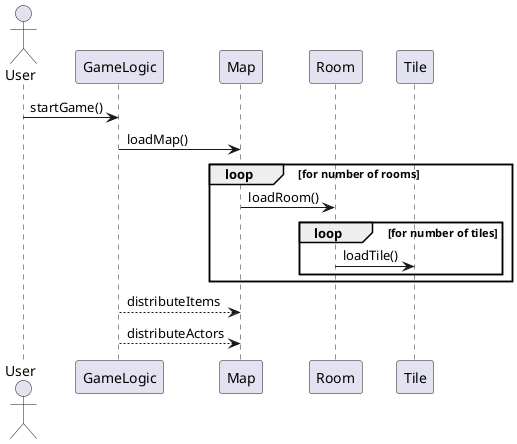 @startuml
actor User
participant "GameLogic" as GameLogic
participant "Map" as Map
participant "Room" as Room
participant "Tile" as Tile

User -> GameLogic: startGame()
GameLogic -> Map: loadMap()
loop for number of rooms
    Map -> Room: loadRoom()
    loop for number of tiles
        Room -> Tile: loadTile()
    end
end
GameLogic --> Map: distributeItems
GameLogic --> Map: distributeActors
@enduml